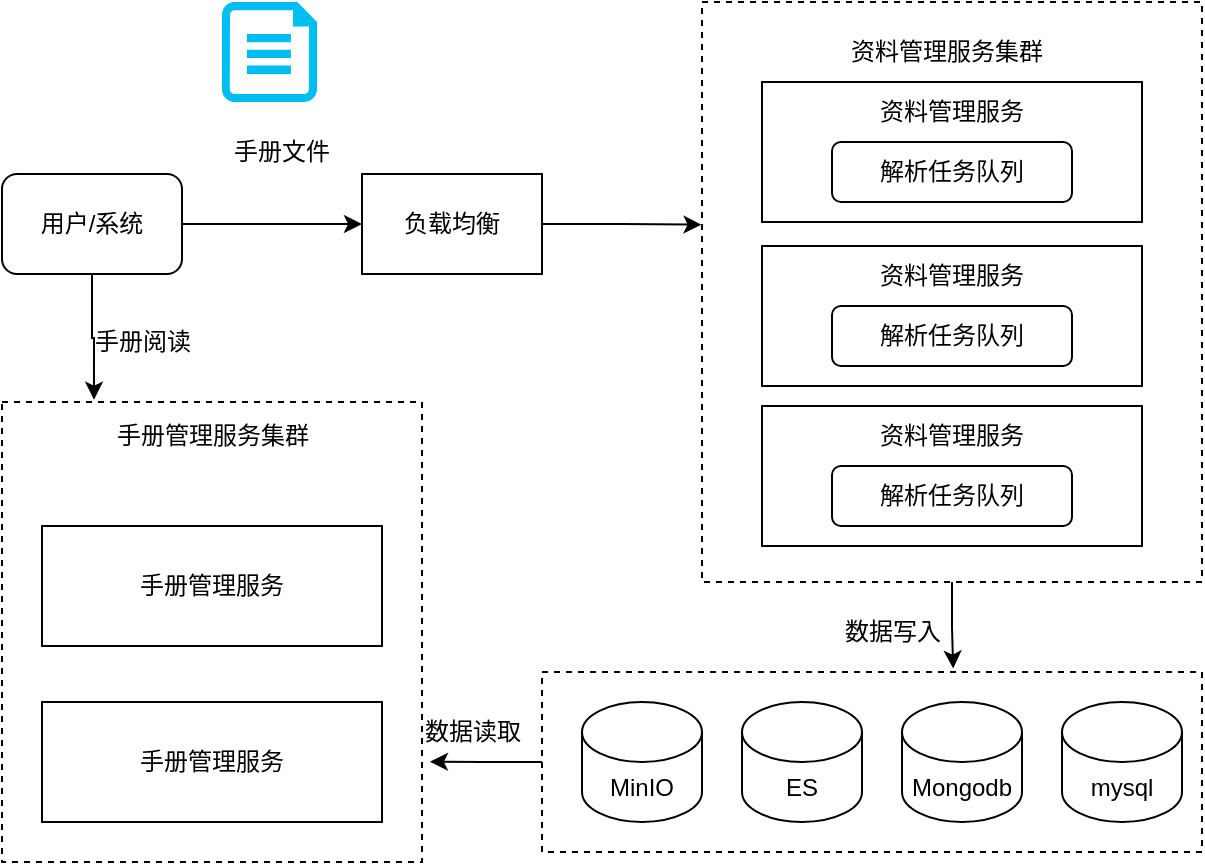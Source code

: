 <mxfile version="20.8.13" type="github">
  <diagram name="第 1 页" id="lXjAn0b42ie3BU2o3VOK">
    <mxGraphModel dx="1031" dy="573" grid="1" gridSize="10" guides="1" tooltips="1" connect="1" arrows="1" fold="1" page="1" pageScale="1" pageWidth="827" pageHeight="1169" math="0" shadow="0">
      <root>
        <mxCell id="0" />
        <mxCell id="1" parent="0" />
        <mxCell id="8SEkOSAJCDnNiKlcCs8w-21" style="edgeStyle=orthogonalEdgeStyle;rounded=0;orthogonalLoop=1;jettySize=auto;html=1;entryX=-0.001;entryY=0.384;entryDx=0;entryDy=0;entryPerimeter=0;" edge="1" parent="1" source="8SEkOSAJCDnNiKlcCs8w-1" target="8SEkOSAJCDnNiKlcCs8w-7">
          <mxGeometry relative="1" as="geometry" />
        </mxCell>
        <mxCell id="8SEkOSAJCDnNiKlcCs8w-1" value="负载均衡" style="rounded=0;whiteSpace=wrap;html=1;" vertex="1" parent="1">
          <mxGeometry x="230" y="246" width="90" height="50" as="geometry" />
        </mxCell>
        <mxCell id="8SEkOSAJCDnNiKlcCs8w-3" style="edgeStyle=orthogonalEdgeStyle;rounded=0;orthogonalLoop=1;jettySize=auto;html=1;" edge="1" parent="1" source="8SEkOSAJCDnNiKlcCs8w-2" target="8SEkOSAJCDnNiKlcCs8w-1">
          <mxGeometry relative="1" as="geometry" />
        </mxCell>
        <mxCell id="8SEkOSAJCDnNiKlcCs8w-32" style="edgeStyle=orthogonalEdgeStyle;rounded=0;orthogonalLoop=1;jettySize=auto;html=1;entryX=0.219;entryY=-0.005;entryDx=0;entryDy=0;entryPerimeter=0;" edge="1" parent="1" source="8SEkOSAJCDnNiKlcCs8w-2" target="8SEkOSAJCDnNiKlcCs8w-28">
          <mxGeometry relative="1" as="geometry" />
        </mxCell>
        <mxCell id="8SEkOSAJCDnNiKlcCs8w-2" value="用户/系统" style="rounded=1;whiteSpace=wrap;html=1;" vertex="1" parent="1">
          <mxGeometry x="50" y="246" width="90" height="50" as="geometry" />
        </mxCell>
        <mxCell id="8SEkOSAJCDnNiKlcCs8w-4" value="手册文件" style="text;html=1;strokeColor=none;fillColor=none;align=center;verticalAlign=middle;whiteSpace=wrap;rounded=0;" vertex="1" parent="1">
          <mxGeometry x="160" y="220" width="60" height="30" as="geometry" />
        </mxCell>
        <mxCell id="8SEkOSAJCDnNiKlcCs8w-6" value="" style="verticalLabelPosition=bottom;html=1;verticalAlign=top;align=center;strokeColor=none;fillColor=#00BEF2;shape=mxgraph.azure.cloud_services_configuration_file;pointerEvents=1;" vertex="1" parent="1">
          <mxGeometry x="160" y="160" width="47.5" height="50" as="geometry" />
        </mxCell>
        <mxCell id="8SEkOSAJCDnNiKlcCs8w-27" style="edgeStyle=orthogonalEdgeStyle;rounded=0;orthogonalLoop=1;jettySize=auto;html=1;entryX=0.623;entryY=-0.019;entryDx=0;entryDy=0;entryPerimeter=0;" edge="1" parent="1" source="8SEkOSAJCDnNiKlcCs8w-7" target="8SEkOSAJCDnNiKlcCs8w-22">
          <mxGeometry relative="1" as="geometry">
            <mxPoint x="525" y="490" as="targetPoint" />
          </mxGeometry>
        </mxCell>
        <mxCell id="8SEkOSAJCDnNiKlcCs8w-7" value="" style="rounded=0;whiteSpace=wrap;html=1;dashed=1;" vertex="1" parent="1">
          <mxGeometry x="400" y="160" width="250" height="290" as="geometry" />
        </mxCell>
        <mxCell id="8SEkOSAJCDnNiKlcCs8w-8" value="资料管理服务集群" style="text;html=1;strokeColor=none;fillColor=none;align=center;verticalAlign=middle;whiteSpace=wrap;rounded=0;" vertex="1" parent="1">
          <mxGeometry x="460" y="170" width="125" height="30" as="geometry" />
        </mxCell>
        <mxCell id="8SEkOSAJCDnNiKlcCs8w-9" value="" style="rounded=0;whiteSpace=wrap;html=1;" vertex="1" parent="1">
          <mxGeometry x="430" y="200" width="190" height="70" as="geometry" />
        </mxCell>
        <mxCell id="8SEkOSAJCDnNiKlcCs8w-10" value="资料管理服务" style="text;html=1;strokeColor=none;fillColor=none;align=center;verticalAlign=middle;whiteSpace=wrap;rounded=0;" vertex="1" parent="1">
          <mxGeometry x="475" y="200" width="100" height="30" as="geometry" />
        </mxCell>
        <mxCell id="8SEkOSAJCDnNiKlcCs8w-14" value="解析任务队列" style="rounded=1;whiteSpace=wrap;html=1;" vertex="1" parent="1">
          <mxGeometry x="465" y="230" width="120" height="30" as="geometry" />
        </mxCell>
        <mxCell id="8SEkOSAJCDnNiKlcCs8w-15" value="" style="rounded=0;whiteSpace=wrap;html=1;" vertex="1" parent="1">
          <mxGeometry x="430" y="282" width="190" height="70" as="geometry" />
        </mxCell>
        <mxCell id="8SEkOSAJCDnNiKlcCs8w-16" value="资料管理服务" style="text;html=1;strokeColor=none;fillColor=none;align=center;verticalAlign=middle;whiteSpace=wrap;rounded=0;" vertex="1" parent="1">
          <mxGeometry x="475" y="282" width="100" height="30" as="geometry" />
        </mxCell>
        <mxCell id="8SEkOSAJCDnNiKlcCs8w-17" value="解析任务队列" style="rounded=1;whiteSpace=wrap;html=1;" vertex="1" parent="1">
          <mxGeometry x="465" y="312" width="120" height="30" as="geometry" />
        </mxCell>
        <mxCell id="8SEkOSAJCDnNiKlcCs8w-18" value="" style="rounded=0;whiteSpace=wrap;html=1;" vertex="1" parent="1">
          <mxGeometry x="430" y="362" width="190" height="70" as="geometry" />
        </mxCell>
        <mxCell id="8SEkOSAJCDnNiKlcCs8w-19" value="资料管理服务" style="text;html=1;strokeColor=none;fillColor=none;align=center;verticalAlign=middle;whiteSpace=wrap;rounded=0;" vertex="1" parent="1">
          <mxGeometry x="475" y="362" width="100" height="30" as="geometry" />
        </mxCell>
        <mxCell id="8SEkOSAJCDnNiKlcCs8w-20" value="解析任务队列" style="rounded=1;whiteSpace=wrap;html=1;" vertex="1" parent="1">
          <mxGeometry x="465" y="392" width="120" height="30" as="geometry" />
        </mxCell>
        <mxCell id="8SEkOSAJCDnNiKlcCs8w-37" style="edgeStyle=orthogonalEdgeStyle;rounded=0;orthogonalLoop=1;jettySize=auto;html=1;entryX=1.019;entryY=0.782;entryDx=0;entryDy=0;entryPerimeter=0;" edge="1" parent="1" source="8SEkOSAJCDnNiKlcCs8w-22" target="8SEkOSAJCDnNiKlcCs8w-28">
          <mxGeometry relative="1" as="geometry" />
        </mxCell>
        <mxCell id="8SEkOSAJCDnNiKlcCs8w-22" value="" style="rounded=0;whiteSpace=wrap;html=1;dashed=1;" vertex="1" parent="1">
          <mxGeometry x="320" y="495" width="330" height="90" as="geometry" />
        </mxCell>
        <mxCell id="8SEkOSAJCDnNiKlcCs8w-23" value="MinIO" style="shape=cylinder3;whiteSpace=wrap;html=1;boundedLbl=1;backgroundOutline=1;size=15;" vertex="1" parent="1">
          <mxGeometry x="340" y="510" width="60" height="60" as="geometry" />
        </mxCell>
        <mxCell id="8SEkOSAJCDnNiKlcCs8w-24" value="ES" style="shape=cylinder3;whiteSpace=wrap;html=1;boundedLbl=1;backgroundOutline=1;size=15;" vertex="1" parent="1">
          <mxGeometry x="420" y="510" width="60" height="60" as="geometry" />
        </mxCell>
        <mxCell id="8SEkOSAJCDnNiKlcCs8w-25" value="Mongodb" style="shape=cylinder3;whiteSpace=wrap;html=1;boundedLbl=1;backgroundOutline=1;size=15;" vertex="1" parent="1">
          <mxGeometry x="500" y="510" width="60" height="60" as="geometry" />
        </mxCell>
        <mxCell id="8SEkOSAJCDnNiKlcCs8w-26" value="mysql" style="shape=cylinder3;whiteSpace=wrap;html=1;boundedLbl=1;backgroundOutline=1;size=15;" vertex="1" parent="1">
          <mxGeometry x="580" y="510" width="60" height="60" as="geometry" />
        </mxCell>
        <mxCell id="8SEkOSAJCDnNiKlcCs8w-28" value="" style="rounded=0;whiteSpace=wrap;html=1;dashed=1;" vertex="1" parent="1">
          <mxGeometry x="50" y="360" width="210" height="230" as="geometry" />
        </mxCell>
        <mxCell id="8SEkOSAJCDnNiKlcCs8w-29" value="手册管理服务" style="rounded=0;whiteSpace=wrap;html=1;" vertex="1" parent="1">
          <mxGeometry x="70" y="422" width="170" height="60" as="geometry" />
        </mxCell>
        <mxCell id="8SEkOSAJCDnNiKlcCs8w-30" value="手册管理服务集群" style="text;html=1;strokeColor=none;fillColor=none;align=center;verticalAlign=middle;whiteSpace=wrap;rounded=0;" vertex="1" parent="1">
          <mxGeometry x="92.5" y="362" width="125" height="30" as="geometry" />
        </mxCell>
        <mxCell id="8SEkOSAJCDnNiKlcCs8w-31" value="手册管理服务" style="rounded=0;whiteSpace=wrap;html=1;" vertex="1" parent="1">
          <mxGeometry x="70" y="510" width="170" height="60" as="geometry" />
        </mxCell>
        <mxCell id="8SEkOSAJCDnNiKlcCs8w-33" value="手册阅读" style="text;html=1;align=center;verticalAlign=middle;resizable=0;points=[];autosize=1;strokeColor=none;fillColor=none;" vertex="1" parent="1">
          <mxGeometry x="85" y="315" width="70" height="30" as="geometry" />
        </mxCell>
        <mxCell id="8SEkOSAJCDnNiKlcCs8w-38" value="数据读取" style="text;html=1;align=center;verticalAlign=middle;resizable=0;points=[];autosize=1;strokeColor=none;fillColor=none;" vertex="1" parent="1">
          <mxGeometry x="250" y="510" width="70" height="30" as="geometry" />
        </mxCell>
        <mxCell id="8SEkOSAJCDnNiKlcCs8w-39" value="数据写入" style="text;html=1;align=center;verticalAlign=middle;resizable=0;points=[];autosize=1;strokeColor=none;fillColor=none;" vertex="1" parent="1">
          <mxGeometry x="460" y="460" width="70" height="30" as="geometry" />
        </mxCell>
      </root>
    </mxGraphModel>
  </diagram>
</mxfile>
